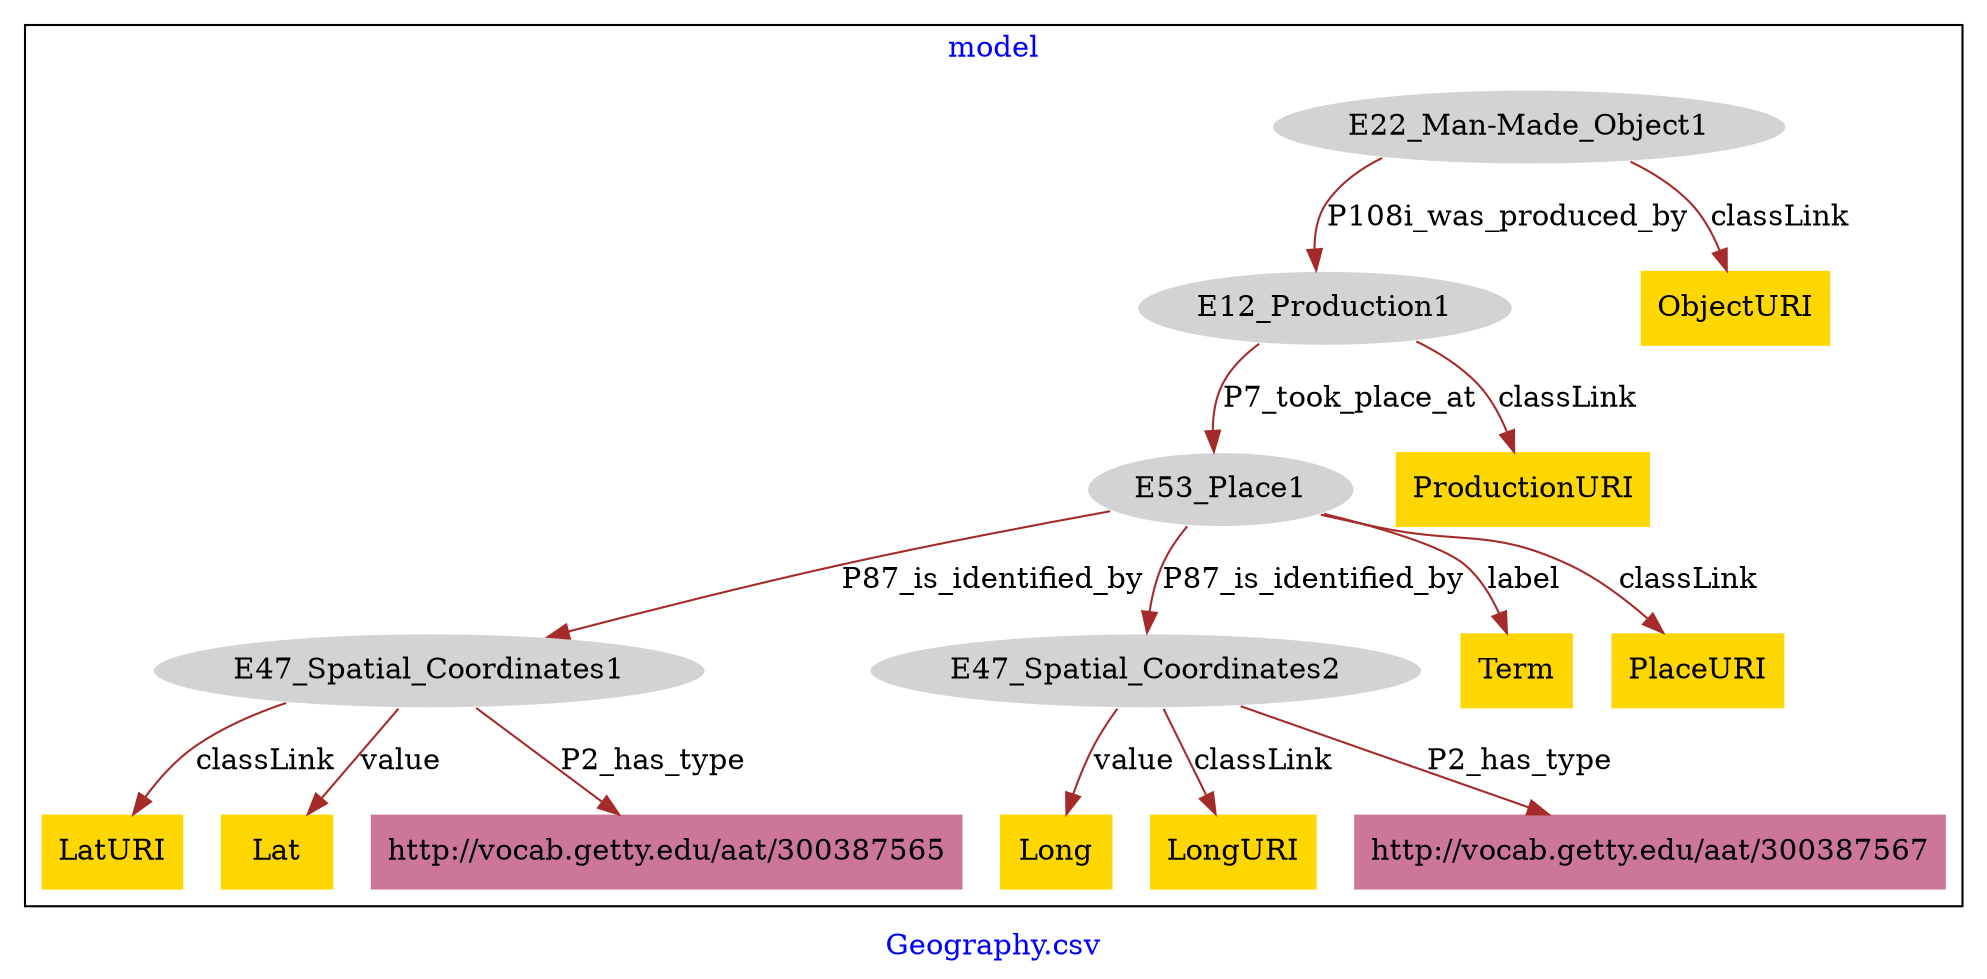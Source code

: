 digraph n0 {
fontcolor="blue"
remincross="true"
label="Geography.csv"
subgraph cluster {
label="model"
n2[style="filled",color="white",fillcolor="lightgray",label="E12_Production1"];
n3[style="filled",color="white",fillcolor="lightgray",label="E53_Place1"];
n4[style="filled",color="white",fillcolor="lightgray",label="E22_Man-Made_Object1"];
n5[style="filled",color="white",fillcolor="lightgray",label="E47_Spatial_Coordinates1"];
n6[style="filled",color="white",fillcolor="lightgray",label="E47_Spatial_Coordinates2"];
n7[shape="plaintext",style="filled",fillcolor="gold",label="Term"];
n8[shape="plaintext",style="filled",fillcolor="gold",label="Long"];
n9[shape="plaintext",style="filled",fillcolor="gold",label="LatURI"];
n10[shape="plaintext",style="filled",fillcolor="gold",label="Lat"];
n11[shape="plaintext",style="filled",fillcolor="gold",label="ProductionURI"];
n12[shape="plaintext",style="filled",fillcolor="gold",label="LongURI"];
n13[shape="plaintext",style="filled",fillcolor="gold",label="ObjectURI"];
n14[shape="plaintext",style="filled",fillcolor="gold",label="PlaceURI"];
n15[shape="plaintext",style="filled",fillcolor="#CC7799",label="http://vocab.getty.edu/aat/300387567"];
n16[shape="plaintext",style="filled",fillcolor="#CC7799",label="http://vocab.getty.edu/aat/300387565"];
}
n2 -> n3[color="brown",fontcolor="black",label="P7_took_place_at"]
n4 -> n2[color="brown",fontcolor="black",label="P108i_was_produced_by"]
n3 -> n5[color="brown",fontcolor="black",label="P87_is_identified_by"]
n3 -> n6[color="brown",fontcolor="black",label="P87_is_identified_by"]
n3 -> n7[color="brown",fontcolor="black",label="label"]
n6 -> n8[color="brown",fontcolor="black",label="value"]
n5 -> n9[color="brown",fontcolor="black",label="classLink"]
n5 -> n10[color="brown",fontcolor="black",label="value"]
n2 -> n11[color="brown",fontcolor="black",label="classLink"]
n6 -> n12[color="brown",fontcolor="black",label="classLink"]
n4 -> n13[color="brown",fontcolor="black",label="classLink"]
n3 -> n14[color="brown",fontcolor="black",label="classLink"]
n6 -> n15[color="brown",fontcolor="black",label="P2_has_type"]
n5 -> n16[color="brown",fontcolor="black",label="P2_has_type"]
}
